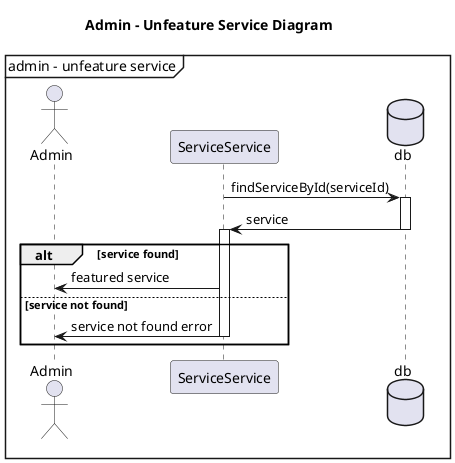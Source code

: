 @startuml

mainframe admin - unfeature service

title "Admin - Unfeature Service Diagram"
actor Admin
participant ServiceService
database db

ServiceService -> db :findServiceById(serviceId)
activate db
db -> ServiceService: service
deactivate db
activate ServiceService
alt service found
    ServiceService -> Admin: featured service
else service not found
    ServiceService -> Admin: service not found error
deactivate ServiceService
end

@enduml